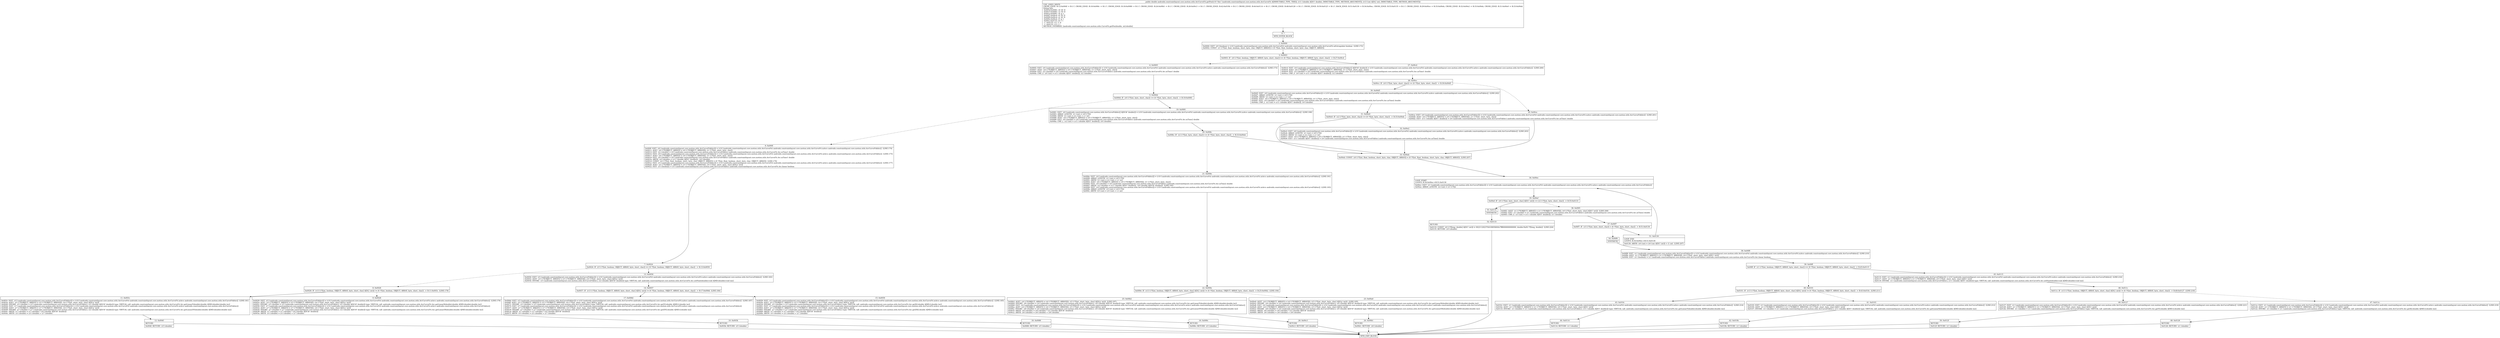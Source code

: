 digraph "CFG forandroidx.constraintlayout.core.motion.utils.ArcCurveFit.getPos(DI)D" {
Node_0 [shape=record,label="{0\:\ ?|MTH_ENTER_BLOCK\l}"];
Node_2 [shape=record,label="{2\:\ 0x0000|0x0000: IGET  (r0 I:boolean) = (r10 I:androidx.constraintlayout.core.motion.utils.ArcCurveFit) androidx.constraintlayout.core.motion.utils.ArcCurveFit.mExtrapolate boolean  (LINE:172)\l0x0002: CONST  (r1 I:??[int, float, boolean, short, byte, char, OBJECT, ARRAY]) = (0 ??[int, float, boolean, short, byte, char, OBJECT, ARRAY]) \l}"];
Node_3 [shape=record,label="{3\:\ 0x0003|0x0003: IF  (r0 I:??[int, boolean, OBJECT, ARRAY, byte, short, char]) == (0 ??[int, boolean, OBJECT, ARRAY, byte, short, char])  \-\> B:27:0x00c4 \l}"];
Node_4 [shape=record,label="{4\:\ 0x0005|0x0005: IGET  (r0 I:androidx.constraintlayout.core.motion.utils.ArcCurveFit$Arc[]) = (r10 I:androidx.constraintlayout.core.motion.utils.ArcCurveFit) androidx.constraintlayout.core.motion.utils.ArcCurveFit.mArcs androidx.constraintlayout.core.motion.utils.ArcCurveFit$Arc[]  (LINE:173)\l0x0007: AGET  (r0 I:??[OBJECT, ARRAY]) = (r0 I:??[OBJECT, ARRAY][]), (r1 I:??[int, short, byte, char]) \l0x0009: IGET  (r2 I:double) = (r0 I:androidx.constraintlayout.core.motion.utils.ArcCurveFit$Arc) androidx.constraintlayout.core.motion.utils.ArcCurveFit.Arc.mTime1 double \l0x000b: CMP_G  (r0 I:int) = (r11 I:double A[D('t' double)]), (r2 I:double) \l}"];
Node_5 [shape=record,label="{5\:\ 0x000d|0x000d: IF  (r0 I:??[int, byte, short, char]) \>= (0 ??[int, byte, short, char])  \-\> B:19:0x0081 \l}"];
Node_6 [shape=record,label="{6\:\ 0x000f|0x000f: IGET  (r0 I:androidx.constraintlayout.core.motion.utils.ArcCurveFit$Arc[]) = (r10 I:androidx.constraintlayout.core.motion.utils.ArcCurveFit) androidx.constraintlayout.core.motion.utils.ArcCurveFit.mArcs androidx.constraintlayout.core.motion.utils.ArcCurveFit$Arc[]  (LINE:174)\l0x0011: AGET  (r0 I:??[OBJECT, ARRAY]) = (r0 I:??[OBJECT, ARRAY][]), (r1 I:??[int, short, byte, char]) \l0x0013: IGET  (r2 I:double) = (r0 I:androidx.constraintlayout.core.motion.utils.ArcCurveFit$Arc) androidx.constraintlayout.core.motion.utils.ArcCurveFit.Arc.mTime1 double \l0x0015: IGET  (r0 I:androidx.constraintlayout.core.motion.utils.ArcCurveFit$Arc[]) = (r10 I:androidx.constraintlayout.core.motion.utils.ArcCurveFit) androidx.constraintlayout.core.motion.utils.ArcCurveFit.mArcs androidx.constraintlayout.core.motion.utils.ArcCurveFit$Arc[]  (LINE:175)\l0x0017: AGET  (r0 I:??[OBJECT, ARRAY]) = (r0 I:??[OBJECT, ARRAY][]), (r1 I:??[int, short, byte, char]) \l0x0019: IGET  (r0 I:double) = (r0 I:androidx.constraintlayout.core.motion.utils.ArcCurveFit$Arc) androidx.constraintlayout.core.motion.utils.ArcCurveFit.Arc.mTime1 double \l0x001b: ARITH  (r0 I:double) = (r11 I:double A[D('t' double)]) \- (r0 I:double) \l0x001d: CONST  (r4 I:??[int, float, boolean, short, byte, char, OBJECT, ARRAY]) = (0 ??[int, float, boolean, short, byte, char, OBJECT, ARRAY])  (LINE:176)\l0x001e: IGET  (r5 I:androidx.constraintlayout.core.motion.utils.ArcCurveFit$Arc[]) = (r10 I:androidx.constraintlayout.core.motion.utils.ArcCurveFit) androidx.constraintlayout.core.motion.utils.ArcCurveFit.mArcs androidx.constraintlayout.core.motion.utils.ArcCurveFit$Arc[]  (LINE:177)\l0x0020: AGET  (r5 I:??[OBJECT, ARRAY]) = (r5 I:??[OBJECT, ARRAY][]), (r4 I:??[int, short, byte, char] A[D('p' int)]) \l0x0022: IGET  (r5 I:boolean) = (r5 I:androidx.constraintlayout.core.motion.utils.ArcCurveFit$Arc) androidx.constraintlayout.core.motion.utils.ArcCurveFit.Arc.linear boolean \l}"];
Node_7 [shape=record,label="{7\:\ 0x0024|0x0024: IF  (r5 I:??[int, boolean, OBJECT, ARRAY, byte, short, char]) == (0 ??[int, boolean, OBJECT, ARRAY, byte, short, char])  \-\> B:13:0x0050 \l}"];
Node_8 [shape=record,label="{8\:\ 0x0026|0x0026: IF  (r13 I:??[int, boolean, OBJECT, ARRAY, byte, short, char] A[D('j' int)]) != (0 ??[int, boolean, OBJECT, ARRAY, byte, short, char])  \-\> B:11:0x003c  (LINE:178)\l}"];
Node_9 [shape=record,label="{9\:\ 0x0028|0x0028: IGET  (r5 I:androidx.constraintlayout.core.motion.utils.ArcCurveFit$Arc[]) = (r10 I:androidx.constraintlayout.core.motion.utils.ArcCurveFit) androidx.constraintlayout.core.motion.utils.ArcCurveFit.mArcs androidx.constraintlayout.core.motion.utils.ArcCurveFit$Arc[]  (LINE:179)\l0x002a: AGET  (r5 I:??[OBJECT, ARRAY]) = (r5 I:??[OBJECT, ARRAY][]), (r4 I:??[int, short, byte, char] A[D('p' int)]) \l0x002c: INVOKE  (r5 I:double) = (r5 I:androidx.constraintlayout.core.motion.utils.ArcCurveFit$Arc), (r2 I:double A[D('t0' double)]) type: VIRTUAL call: androidx.constraintlayout.core.motion.utils.ArcCurveFit.Arc.getLinearX(double):double A[MD:(double):double (m)]\l0x0030: IGET  (r7 I:androidx.constraintlayout.core.motion.utils.ArcCurveFit$Arc[]) = (r10 I:androidx.constraintlayout.core.motion.utils.ArcCurveFit) androidx.constraintlayout.core.motion.utils.ArcCurveFit.mArcs androidx.constraintlayout.core.motion.utils.ArcCurveFit$Arc[] \l0x0032: AGET  (r7 I:??[OBJECT, ARRAY]) = (r7 I:??[OBJECT, ARRAY][]), (r4 I:??[int, short, byte, char] A[D('p' int)]) \l0x0034: INVOKE  (r7 I:double) = (r7 I:androidx.constraintlayout.core.motion.utils.ArcCurveFit$Arc), (r2 I:double A[D('t0' double)]) type: VIRTUAL call: androidx.constraintlayout.core.motion.utils.ArcCurveFit.Arc.getLinearDX(double):double A[MD:(double):double (m)]\l0x0038: ARITH  (r7 I:double) = (r7 I:double) * (r0 I:double A[D('dt' double)]) \l0x003a: ARITH  (r5 I:double) = (r5 I:double) + (r7 I:double) \l}"];
Node_10 [shape=record,label="{10\:\ 0x003b|RETURN\l|0x003b: RETURN  (r5 I:double) \l}"];
Node_1 [shape=record,label="{1\:\ ?|MTH_EXIT_BLOCK\l}"];
Node_11 [shape=record,label="{11\:\ 0x003c|0x003c: IGET  (r5 I:androidx.constraintlayout.core.motion.utils.ArcCurveFit$Arc[]) = (r10 I:androidx.constraintlayout.core.motion.utils.ArcCurveFit) androidx.constraintlayout.core.motion.utils.ArcCurveFit.mArcs androidx.constraintlayout.core.motion.utils.ArcCurveFit$Arc[]  (LINE:181)\l0x003e: AGET  (r5 I:??[OBJECT, ARRAY]) = (r5 I:??[OBJECT, ARRAY][]), (r4 I:??[int, short, byte, char] A[D('p' int)]) \l0x0040: INVOKE  (r5 I:double) = (r5 I:androidx.constraintlayout.core.motion.utils.ArcCurveFit$Arc), (r2 I:double A[D('t0' double)]) type: VIRTUAL call: androidx.constraintlayout.core.motion.utils.ArcCurveFit.Arc.getLinearY(double):double A[MD:(double):double (m)]\l0x0044: IGET  (r7 I:androidx.constraintlayout.core.motion.utils.ArcCurveFit$Arc[]) = (r10 I:androidx.constraintlayout.core.motion.utils.ArcCurveFit) androidx.constraintlayout.core.motion.utils.ArcCurveFit.mArcs androidx.constraintlayout.core.motion.utils.ArcCurveFit$Arc[] \l0x0046: AGET  (r7 I:??[OBJECT, ARRAY]) = (r7 I:??[OBJECT, ARRAY][]), (r4 I:??[int, short, byte, char] A[D('p' int)]) \l0x0048: INVOKE  (r7 I:double) = (r7 I:androidx.constraintlayout.core.motion.utils.ArcCurveFit$Arc), (r2 I:double A[D('t0' double)]) type: VIRTUAL call: androidx.constraintlayout.core.motion.utils.ArcCurveFit.Arc.getLinearDY(double):double A[MD:(double):double (m)]\l0x004c: ARITH  (r7 I:double) = (r7 I:double) * (r0 I:double A[D('dt' double)]) \l0x004e: ARITH  (r5 I:double) = (r5 I:double) + (r7 I:double) \l}"];
Node_12 [shape=record,label="{12\:\ 0x004f|RETURN\l|0x004f: RETURN  (r5 I:double) \l}"];
Node_13 [shape=record,label="{13\:\ 0x0050|0x0050: IGET  (r5 I:androidx.constraintlayout.core.motion.utils.ArcCurveFit$Arc[]) = (r10 I:androidx.constraintlayout.core.motion.utils.ArcCurveFit) androidx.constraintlayout.core.motion.utils.ArcCurveFit.mArcs androidx.constraintlayout.core.motion.utils.ArcCurveFit$Arc[]  (LINE:183)\l0x0052: AGET  (r5 I:??[OBJECT, ARRAY]) = (r5 I:??[OBJECT, ARRAY][]), (r4 I:??[int, short, byte, char] A[D('p' int)]) \l0x0054: INVOKE  (r5 I:androidx.constraintlayout.core.motion.utils.ArcCurveFit$Arc), (r2 I:double A[D('t0' double)]) type: VIRTUAL call: androidx.constraintlayout.core.motion.utils.ArcCurveFit.Arc.setPoint(double):void A[MD:(double):void (m)]\l}"];
Node_14 [shape=record,label="{14\:\ 0x0057|0x0057: IF  (r13 I:??[int, boolean, OBJECT, ARRAY, byte, short, char] A[D('j' int)]) != (0 ??[int, boolean, OBJECT, ARRAY, byte, short, char])  \-\> B:17:0x006d  (LINE:184)\l}"];
Node_15 [shape=record,label="{15\:\ 0x0059|0x0059: IGET  (r5 I:androidx.constraintlayout.core.motion.utils.ArcCurveFit$Arc[]) = (r10 I:androidx.constraintlayout.core.motion.utils.ArcCurveFit) androidx.constraintlayout.core.motion.utils.ArcCurveFit.mArcs androidx.constraintlayout.core.motion.utils.ArcCurveFit$Arc[]  (LINE:185)\l0x005b: AGET  (r5 I:??[OBJECT, ARRAY]) = (r5 I:??[OBJECT, ARRAY][]), (r4 I:??[int, short, byte, char] A[D('p' int)]) \l0x005d: INVOKE  (r5 I:double) = (r5 I:androidx.constraintlayout.core.motion.utils.ArcCurveFit$Arc) type: VIRTUAL call: androidx.constraintlayout.core.motion.utils.ArcCurveFit.Arc.getX():double A[MD:():double (m)]\l0x0061: IGET  (r7 I:androidx.constraintlayout.core.motion.utils.ArcCurveFit$Arc[]) = (r10 I:androidx.constraintlayout.core.motion.utils.ArcCurveFit) androidx.constraintlayout.core.motion.utils.ArcCurveFit.mArcs androidx.constraintlayout.core.motion.utils.ArcCurveFit$Arc[] \l0x0063: AGET  (r7 I:??[OBJECT, ARRAY]) = (r7 I:??[OBJECT, ARRAY][]), (r4 I:??[int, short, byte, char] A[D('p' int)]) \l0x0065: INVOKE  (r7 I:double) = (r7 I:androidx.constraintlayout.core.motion.utils.ArcCurveFit$Arc) type: VIRTUAL call: androidx.constraintlayout.core.motion.utils.ArcCurveFit.Arc.getDX():double A[MD:():double (m)]\l0x0069: ARITH  (r7 I:double) = (r7 I:double) * (r0 I:double A[D('dt' double)]) \l0x006b: ARITH  (r5 I:double) = (r5 I:double) + (r7 I:double) \l}"];
Node_16 [shape=record,label="{16\:\ 0x006c|RETURN\l|0x006c: RETURN  (r5 I:double) \l}"];
Node_17 [shape=record,label="{17\:\ 0x006d|0x006d: IGET  (r5 I:androidx.constraintlayout.core.motion.utils.ArcCurveFit$Arc[]) = (r10 I:androidx.constraintlayout.core.motion.utils.ArcCurveFit) androidx.constraintlayout.core.motion.utils.ArcCurveFit.mArcs androidx.constraintlayout.core.motion.utils.ArcCurveFit$Arc[]  (LINE:187)\l0x006f: AGET  (r5 I:??[OBJECT, ARRAY]) = (r5 I:??[OBJECT, ARRAY][]), (r4 I:??[int, short, byte, char] A[D('p' int)]) \l0x0071: INVOKE  (r5 I:double) = (r5 I:androidx.constraintlayout.core.motion.utils.ArcCurveFit$Arc) type: VIRTUAL call: androidx.constraintlayout.core.motion.utils.ArcCurveFit.Arc.getY():double A[MD:():double (m)]\l0x0075: IGET  (r7 I:androidx.constraintlayout.core.motion.utils.ArcCurveFit$Arc[]) = (r10 I:androidx.constraintlayout.core.motion.utils.ArcCurveFit) androidx.constraintlayout.core.motion.utils.ArcCurveFit.mArcs androidx.constraintlayout.core.motion.utils.ArcCurveFit$Arc[] \l0x0077: AGET  (r7 I:??[OBJECT, ARRAY]) = (r7 I:??[OBJECT, ARRAY][]), (r4 I:??[int, short, byte, char] A[D('p' int)]) \l0x0079: INVOKE  (r7 I:double) = (r7 I:androidx.constraintlayout.core.motion.utils.ArcCurveFit$Arc) type: VIRTUAL call: androidx.constraintlayout.core.motion.utils.ArcCurveFit.Arc.getDY():double A[MD:():double (m)]\l0x007d: ARITH  (r7 I:double) = (r7 I:double) * (r0 I:double A[D('dt' double)]) \l0x007f: ARITH  (r5 I:double) = (r5 I:double) + (r7 I:double) \l}"];
Node_18 [shape=record,label="{18\:\ 0x0080|RETURN\l|0x0080: RETURN  (r5 I:double) \l}"];
Node_19 [shape=record,label="{19\:\ 0x0081|0x0081: IGET  (r0 I:androidx.constraintlayout.core.motion.utils.ArcCurveFit$Arc[] A[D('dt' double)]) = (r10 I:androidx.constraintlayout.core.motion.utils.ArcCurveFit) androidx.constraintlayout.core.motion.utils.ArcCurveFit.mArcs androidx.constraintlayout.core.motion.utils.ArcCurveFit$Arc[]  (LINE:190)\l0x0083: ARRAY_LENGTH  (r1 I:int) = (r0 I:??[]) \l0x0084: ARITH  (r1 I:int) = (r1 I:int) + (\-1 int) \l0x0086: AGET  (r0 I:??[OBJECT, ARRAY]) = (r0 I:??[OBJECT, ARRAY][]), (r1 I:??[int, short, byte, char]) \l0x0088: IGET  (r0 I:double) = (r0 I:androidx.constraintlayout.core.motion.utils.ArcCurveFit$Arc) androidx.constraintlayout.core.motion.utils.ArcCurveFit.Arc.mTime2 double \l0x008a: CMP_L  (r2 I:int) = (r11 I:double A[D('t' double)]), (r0 I:double) \l}"];
Node_20 [shape=record,label="{20\:\ 0x008c|0x008c: IF  (r2 I:??[int, byte, short, char]) \<= (0 ??[int, byte, short, char])  \-\> B:33:0x00eb \l}"];
Node_21 [shape=record,label="{21\:\ 0x008e|0x008e: IGET  (r0 I:androidx.constraintlayout.core.motion.utils.ArcCurveFit$Arc[]) = (r10 I:androidx.constraintlayout.core.motion.utils.ArcCurveFit) androidx.constraintlayout.core.motion.utils.ArcCurveFit.mArcs androidx.constraintlayout.core.motion.utils.ArcCurveFit$Arc[]  (LINE:191)\l0x0090: ARRAY_LENGTH  (r1 I:int) = (r0 I:??[]) \l0x0091: ARITH  (r1 I:int) = (r1 I:int) + (\-1 int) \l0x0093: AGET  (r0 I:??[OBJECT, ARRAY]) = (r0 I:??[OBJECT, ARRAY][]), (r1 I:??[int, short, byte, char]) \l0x0095: IGET  (r0 I:double) = (r0 I:androidx.constraintlayout.core.motion.utils.ArcCurveFit$Arc) androidx.constraintlayout.core.motion.utils.ArcCurveFit.Arc.mTime2 double \l0x0097: ARITH  (r2 I:double) = (r11 I:double A[D('t' double)]) \- (r0 I:double A[D('t0' double)])  (LINE:192)\l0x0099: IGET  (r4 I:androidx.constraintlayout.core.motion.utils.ArcCurveFit$Arc[]) = (r10 I:androidx.constraintlayout.core.motion.utils.ArcCurveFit) androidx.constraintlayout.core.motion.utils.ArcCurveFit.mArcs androidx.constraintlayout.core.motion.utils.ArcCurveFit$Arc[]  (LINE:193)\l0x009b: ARRAY_LENGTH  (r5 I:int) = (r4 I:??[]) \l0x009c: ARITH  (r5 I:int) = (r5 I:int) + (\-1 int) \l}"];
Node_22 [shape=record,label="{22\:\ 0x009e|0x009e: IF  (r13 I:??[int, boolean, OBJECT, ARRAY, byte, short, char] A[D('j' int)]) != (0 ??[int, boolean, OBJECT, ARRAY, byte, short, char])  \-\> B:25:0x00b2  (LINE:194)\l}"];
Node_23 [shape=record,label="{23\:\ 0x00a0|0x00a0: AGET  (r4 I:??[OBJECT, ARRAY]) = (r4 I:??[OBJECT, ARRAY][]), (r5 I:??[int, short, byte, char] A[D('p' int)])  (LINE:195)\l0x00a2: INVOKE  (r6 I:double) = (r4 I:androidx.constraintlayout.core.motion.utils.ArcCurveFit$Arc), (r0 I:double A[D('t0' double)]) type: VIRTUAL call: androidx.constraintlayout.core.motion.utils.ArcCurveFit.Arc.getLinearX(double):double A[MD:(double):double (m)]\l0x00a6: IGET  (r4 I:androidx.constraintlayout.core.motion.utils.ArcCurveFit$Arc[]) = (r10 I:androidx.constraintlayout.core.motion.utils.ArcCurveFit) androidx.constraintlayout.core.motion.utils.ArcCurveFit.mArcs androidx.constraintlayout.core.motion.utils.ArcCurveFit$Arc[] \l0x00a8: AGET  (r4 I:??[OBJECT, ARRAY]) = (r4 I:??[OBJECT, ARRAY][]), (r5 I:??[int, short, byte, char] A[D('p' int)]) \l0x00aa: INVOKE  (r8 I:double) = (r4 I:androidx.constraintlayout.core.motion.utils.ArcCurveFit$Arc), (r0 I:double A[D('t0' double)]) type: VIRTUAL call: androidx.constraintlayout.core.motion.utils.ArcCurveFit.Arc.getLinearDX(double):double A[MD:(double):double (m)]\l0x00ae: ARITH  (r8 I:double) = (r8 I:double) * (r2 I:double A[D('dt' double)]) \l0x00b0: ARITH  (r6 I:double) = (r6 I:double) + (r8 I:double) \l}"];
Node_24 [shape=record,label="{24\:\ 0x00b1|RETURN\l|0x00b1: RETURN  (r6 I:double) \l}"];
Node_25 [shape=record,label="{25\:\ 0x00b2|0x00b2: AGET  (r4 I:??[OBJECT, ARRAY]) = (r4 I:??[OBJECT, ARRAY][]), (r5 I:??[int, short, byte, char] A[D('p' int)])  (LINE:197)\l0x00b4: INVOKE  (r6 I:double) = (r4 I:androidx.constraintlayout.core.motion.utils.ArcCurveFit$Arc), (r0 I:double A[D('t0' double)]) type: VIRTUAL call: androidx.constraintlayout.core.motion.utils.ArcCurveFit.Arc.getLinearY(double):double A[MD:(double):double (m)]\l0x00b8: IGET  (r4 I:androidx.constraintlayout.core.motion.utils.ArcCurveFit$Arc[]) = (r10 I:androidx.constraintlayout.core.motion.utils.ArcCurveFit) androidx.constraintlayout.core.motion.utils.ArcCurveFit.mArcs androidx.constraintlayout.core.motion.utils.ArcCurveFit$Arc[] \l0x00ba: AGET  (r4 I:??[OBJECT, ARRAY]) = (r4 I:??[OBJECT, ARRAY][]), (r5 I:??[int, short, byte, char] A[D('p' int)]) \l0x00bc: INVOKE  (r8 I:double) = (r4 I:androidx.constraintlayout.core.motion.utils.ArcCurveFit$Arc), (r0 I:double A[D('t0' double)]) type: VIRTUAL call: androidx.constraintlayout.core.motion.utils.ArcCurveFit.Arc.getLinearDY(double):double A[MD:(double):double (m)]\l0x00c0: ARITH  (r8 I:double) = (r8 I:double) * (r2 I:double A[D('dt' double)]) \l0x00c2: ARITH  (r6 I:double) = (r6 I:double) + (r8 I:double) \l}"];
Node_26 [shape=record,label="{26\:\ 0x00c3|RETURN\l|0x00c3: RETURN  (r6 I:double) \l}"];
Node_33 [shape=record,label="{33\:\ 0x00eb|0x00eb: CONST  (r0 I:??[int, float, boolean, short, byte, char, OBJECT, ARRAY]) = (0 ??[int, float, boolean, short, byte, char, OBJECT, ARRAY])  (LINE:207)\l}"];
Node_34 [shape=record,label="{34\:\ 0x00ec|LOOP_START\lLOOP:0: B:34:0x00ec\-\>B:51:0x0130\l|0x00ec: IGET  (r1 I:androidx.constraintlayout.core.motion.utils.ArcCurveFit$Arc[]) = (r10 I:androidx.constraintlayout.core.motion.utils.ArcCurveFit) androidx.constraintlayout.core.motion.utils.ArcCurveFit.mArcs androidx.constraintlayout.core.motion.utils.ArcCurveFit$Arc[] \l0x00ee: ARRAY_LENGTH  (r2 I:int) = (r1 I:??[]) \l}"];
Node_35 [shape=record,label="{35\:\ 0x00ef|0x00ef: IF  (r0 I:??[int, byte, short, char] A[D('i' int)]) \>= (r2 I:??[int, byte, short, char])  \-\> B:55:0x0133 \l}"];
Node_36 [shape=record,label="{36\:\ 0x00f1|0x00f1: AGET  (r1 I:??[OBJECT, ARRAY]) = (r1 I:??[OBJECT, ARRAY][]), (r0 I:??[int, short, byte, char] A[D('i' int)])  (LINE:208)\l0x00f3: IGET  (r1 I:double) = (r1 I:androidx.constraintlayout.core.motion.utils.ArcCurveFit$Arc) androidx.constraintlayout.core.motion.utils.ArcCurveFit.Arc.mTime2 double \l0x00f5: CMP_G  (r3 I:int) = (r11 I:double A[D('t' double)]), (r1 I:double) \l}"];
Node_37 [shape=record,label="{37\:\ 0x00f7|0x00f7: IF  (r3 I:??[int, byte, short, char]) \> (0 ??[int, byte, short, char])  \-\> B:51:0x0130 \l}"];
Node_51 [shape=record,label="{51\:\ 0x0130|LOOP_END\lLOOP:0: B:34:0x00ec\-\>B:51:0x0130\l|0x0130: ARITH  (r0 I:int) = (r0 I:int A[D('i' int)]) + (1 int)  (LINE:207)\l}"];
Node_54 [shape=record,label="{54\:\ 0x00f9|SYNTHETIC\l}"];
Node_38 [shape=record,label="{38\:\ 0x00f9|0x00f9: IGET  (r1 I:androidx.constraintlayout.core.motion.utils.ArcCurveFit$Arc[]) = (r10 I:androidx.constraintlayout.core.motion.utils.ArcCurveFit) androidx.constraintlayout.core.motion.utils.ArcCurveFit.mArcs androidx.constraintlayout.core.motion.utils.ArcCurveFit$Arc[]  (LINE:210)\l0x00fb: AGET  (r1 I:??[OBJECT, ARRAY]) = (r1 I:??[OBJECT, ARRAY][]), (r0 I:??[int, short, byte, char] A[D('i' int)]) \l0x00fd: IGET  (r1 I:boolean) = (r1 I:androidx.constraintlayout.core.motion.utils.ArcCurveFit$Arc) androidx.constraintlayout.core.motion.utils.ArcCurveFit.Arc.linear boolean \l}"];
Node_39 [shape=record,label="{39\:\ 0x00ff|0x00ff: IF  (r1 I:??[int, boolean, OBJECT, ARRAY, byte, short, char]) == (0 ??[int, boolean, OBJECT, ARRAY, byte, short, char])  \-\> B:45:0x0115 \l}"];
Node_40 [shape=record,label="{40\:\ 0x0101|0x0101: IF  (r13 I:??[int, boolean, OBJECT, ARRAY, byte, short, char] A[D('j' int)]) != (0 ??[int, boolean, OBJECT, ARRAY, byte, short, char])  \-\> B:43:0x010c  (LINE:211)\l}"];
Node_41 [shape=record,label="{41\:\ 0x0103|0x0103: IGET  (r1 I:androidx.constraintlayout.core.motion.utils.ArcCurveFit$Arc[]) = (r10 I:androidx.constraintlayout.core.motion.utils.ArcCurveFit) androidx.constraintlayout.core.motion.utils.ArcCurveFit.mArcs androidx.constraintlayout.core.motion.utils.ArcCurveFit$Arc[]  (LINE:212)\l0x0105: AGET  (r1 I:??[OBJECT, ARRAY]) = (r1 I:??[OBJECT, ARRAY][]), (r0 I:??[int, short, byte, char] A[D('i' int)]) \l0x0107: INVOKE  (r1 I:double) = (r1 I:androidx.constraintlayout.core.motion.utils.ArcCurveFit$Arc), (r11 I:double A[D('t' double)]) type: VIRTUAL call: androidx.constraintlayout.core.motion.utils.ArcCurveFit.Arc.getLinearX(double):double A[MD:(double):double (m)]\l}"];
Node_42 [shape=record,label="{42\:\ 0x010b|RETURN\l|0x010b: RETURN  (r1 I:double) \l}"];
Node_43 [shape=record,label="{43\:\ 0x010c|0x010c: IGET  (r1 I:androidx.constraintlayout.core.motion.utils.ArcCurveFit$Arc[]) = (r10 I:androidx.constraintlayout.core.motion.utils.ArcCurveFit) androidx.constraintlayout.core.motion.utils.ArcCurveFit.mArcs androidx.constraintlayout.core.motion.utils.ArcCurveFit$Arc[]  (LINE:214)\l0x010e: AGET  (r1 I:??[OBJECT, ARRAY]) = (r1 I:??[OBJECT, ARRAY][]), (r0 I:??[int, short, byte, char] A[D('i' int)]) \l0x0110: INVOKE  (r1 I:double) = (r1 I:androidx.constraintlayout.core.motion.utils.ArcCurveFit$Arc), (r11 I:double A[D('t' double)]) type: VIRTUAL call: androidx.constraintlayout.core.motion.utils.ArcCurveFit.Arc.getLinearY(double):double A[MD:(double):double (m)]\l}"];
Node_44 [shape=record,label="{44\:\ 0x0114|RETURN\l|0x0114: RETURN  (r1 I:double) \l}"];
Node_45 [shape=record,label="{45\:\ 0x0115|0x0115: IGET  (r1 I:androidx.constraintlayout.core.motion.utils.ArcCurveFit$Arc[]) = (r10 I:androidx.constraintlayout.core.motion.utils.ArcCurveFit) androidx.constraintlayout.core.motion.utils.ArcCurveFit.mArcs androidx.constraintlayout.core.motion.utils.ArcCurveFit$Arc[]  (LINE:216)\l0x0117: AGET  (r1 I:??[OBJECT, ARRAY]) = (r1 I:??[OBJECT, ARRAY][]), (r0 I:??[int, short, byte, char] A[D('i' int)]) \l0x0119: INVOKE  (r1 I:androidx.constraintlayout.core.motion.utils.ArcCurveFit$Arc), (r11 I:double A[D('t' double)]) type: VIRTUAL call: androidx.constraintlayout.core.motion.utils.ArcCurveFit.Arc.setPoint(double):void A[MD:(double):void (m)]\l}"];
Node_46 [shape=record,label="{46\:\ 0x011c|0x011c: IF  (r13 I:??[int, boolean, OBJECT, ARRAY, byte, short, char] A[D('j' int)]) != (0 ??[int, boolean, OBJECT, ARRAY, byte, short, char])  \-\> B:49:0x0127  (LINE:218)\l}"];
Node_47 [shape=record,label="{47\:\ 0x011e|0x011e: IGET  (r1 I:androidx.constraintlayout.core.motion.utils.ArcCurveFit$Arc[]) = (r10 I:androidx.constraintlayout.core.motion.utils.ArcCurveFit) androidx.constraintlayout.core.motion.utils.ArcCurveFit.mArcs androidx.constraintlayout.core.motion.utils.ArcCurveFit$Arc[]  (LINE:219)\l0x0120: AGET  (r1 I:??[OBJECT, ARRAY]) = (r1 I:??[OBJECT, ARRAY][]), (r0 I:??[int, short, byte, char] A[D('i' int)]) \l0x0122: INVOKE  (r1 I:double) = (r1 I:androidx.constraintlayout.core.motion.utils.ArcCurveFit$Arc) type: VIRTUAL call: androidx.constraintlayout.core.motion.utils.ArcCurveFit.Arc.getX():double A[MD:():double (m)]\l}"];
Node_48 [shape=record,label="{48\:\ 0x0126|RETURN\l|0x0126: RETURN  (r1 I:double) \l}"];
Node_49 [shape=record,label="{49\:\ 0x0127|0x0127: IGET  (r1 I:androidx.constraintlayout.core.motion.utils.ArcCurveFit$Arc[]) = (r10 I:androidx.constraintlayout.core.motion.utils.ArcCurveFit) androidx.constraintlayout.core.motion.utils.ArcCurveFit.mArcs androidx.constraintlayout.core.motion.utils.ArcCurveFit$Arc[]  (LINE:221)\l0x0129: AGET  (r1 I:??[OBJECT, ARRAY]) = (r1 I:??[OBJECT, ARRAY][]), (r0 I:??[int, short, byte, char] A[D('i' int)]) \l0x012b: INVOKE  (r1 I:double) = (r1 I:androidx.constraintlayout.core.motion.utils.ArcCurveFit$Arc) type: VIRTUAL call: androidx.constraintlayout.core.motion.utils.ArcCurveFit.Arc.getY():double A[MD:():double (m)]\l}"];
Node_50 [shape=record,label="{50\:\ 0x012f|RETURN\l|0x012f: RETURN  (r1 I:double) \l}"];
Node_55 [shape=record,label="{55\:\ 0x0133|SYNTHETIC\l}"];
Node_52 [shape=record,label="{52\:\ 0x0133|RETURN\l|0x0133: CONST  (r0 I:??[long, double] A[D('i' int)]) = (9221120237041090560(0x7ff8000000000000, double:NaN) ??[long, double])  (LINE:224)\l0x0135: RETURN  (r0 I:double) \l}"];
Node_27 [shape=record,label="{27\:\ 0x00c4|0x00c4: IGET  (r0 I:androidx.constraintlayout.core.motion.utils.ArcCurveFit$Arc[] A[D('t0' double)]) = (r10 I:androidx.constraintlayout.core.motion.utils.ArcCurveFit) androidx.constraintlayout.core.motion.utils.ArcCurveFit.mArcs androidx.constraintlayout.core.motion.utils.ArcCurveFit$Arc[]  (LINE:200)\l0x00c6: AGET  (r0 I:??[OBJECT, ARRAY]) = (r0 I:??[OBJECT, ARRAY][]), (r1 I:??[int, short, byte, char]) \l0x00c8: IGET  (r2 I:double) = (r0 I:androidx.constraintlayout.core.motion.utils.ArcCurveFit$Arc) androidx.constraintlayout.core.motion.utils.ArcCurveFit.Arc.mTime1 double \l0x00ca: CMP_G  (r0 I:int) = (r11 I:double A[D('t' double)]), (r2 I:double) \l}"];
Node_28 [shape=record,label="{28\:\ 0x00cc|0x00cc: IF  (r0 I:??[int, byte, short, char]) \>= (0 ??[int, byte, short, char])  \-\> B:30:0x00d5 \l}"];
Node_29 [shape=record,label="{29\:\ 0x00ce|0x00ce: IGET  (r0 I:androidx.constraintlayout.core.motion.utils.ArcCurveFit$Arc[]) = (r10 I:androidx.constraintlayout.core.motion.utils.ArcCurveFit) androidx.constraintlayout.core.motion.utils.ArcCurveFit.mArcs androidx.constraintlayout.core.motion.utils.ArcCurveFit$Arc[]  (LINE:201)\l0x00d0: AGET  (r0 I:??[OBJECT, ARRAY]) = (r0 I:??[OBJECT, ARRAY][]), (r1 I:??[int, short, byte, char]) \l0x00d2: IGET  (r11 I:double A[D('t' double)]) = (r0 I:androidx.constraintlayout.core.motion.utils.ArcCurveFit$Arc) androidx.constraintlayout.core.motion.utils.ArcCurveFit.Arc.mTime1 double \l}"];
Node_30 [shape=record,label="{30\:\ 0x00d5|0x00d5: IGET  (r0 I:androidx.constraintlayout.core.motion.utils.ArcCurveFit$Arc[]) = (r10 I:androidx.constraintlayout.core.motion.utils.ArcCurveFit) androidx.constraintlayout.core.motion.utils.ArcCurveFit.mArcs androidx.constraintlayout.core.motion.utils.ArcCurveFit$Arc[]  (LINE:202)\l0x00d7: ARRAY_LENGTH  (r1 I:int) = (r0 I:??[]) \l0x00d8: ARITH  (r1 I:int) = (r1 I:int) + (\-1 int) \l0x00da: AGET  (r0 I:??[OBJECT, ARRAY]) = (r0 I:??[OBJECT, ARRAY][]), (r1 I:??[int, short, byte, char]) \l0x00dc: IGET  (r0 I:double) = (r0 I:androidx.constraintlayout.core.motion.utils.ArcCurveFit$Arc) androidx.constraintlayout.core.motion.utils.ArcCurveFit.Arc.mTime2 double \l0x00de: CMP_L  (r2 I:int) = (r11 I:double A[D('t' double)]), (r0 I:double) \l}"];
Node_31 [shape=record,label="{31\:\ 0x00e0|0x00e0: IF  (r2 I:??[int, byte, short, char]) \<= (0 ??[int, byte, short, char])  \-\> B:33:0x00eb \l}"];
Node_32 [shape=record,label="{32\:\ 0x00e2|0x00e2: IGET  (r0 I:androidx.constraintlayout.core.motion.utils.ArcCurveFit$Arc[]) = (r10 I:androidx.constraintlayout.core.motion.utils.ArcCurveFit) androidx.constraintlayout.core.motion.utils.ArcCurveFit.mArcs androidx.constraintlayout.core.motion.utils.ArcCurveFit$Arc[]  (LINE:203)\l0x00e4: ARRAY_LENGTH  (r1 I:int) = (r0 I:??[]) \l0x00e5: ARITH  (r1 I:int) = (r1 I:int) + (\-1 int) \l0x00e7: AGET  (r0 I:??[OBJECT, ARRAY]) = (r0 I:??[OBJECT, ARRAY][]), (r1 I:??[int, short, byte, char]) \l0x00e9: IGET  (r11 I:double A[D('t' double)]) = (r0 I:androidx.constraintlayout.core.motion.utils.ArcCurveFit$Arc) androidx.constraintlayout.core.motion.utils.ArcCurveFit.Arc.mTime2 double \l}"];
MethodNode[shape=record,label="{public double androidx.constraintlayout.core.motion.utils.ArcCurveFit.getPos((r10 'this' I:androidx.constraintlayout.core.motion.utils.ArcCurveFit A[IMMUTABLE_TYPE, THIS]), (r11 I:double A[D('t' double), IMMUTABLE_TYPE, METHOD_ARGUMENT]), (r13 I:int A[D('j' int), IMMUTABLE_TYPE, METHOD_ARGUMENT]))  | USE_LINES_HINTS\lCROSS_EDGE: B:12:0x004f \-\> B:1:?, CROSS_EDGE: B:16:0x006c \-\> B:1:?, CROSS_EDGE: B:18:0x0080 \-\> B:1:?, CROSS_EDGE: B:24:0x00b1 \-\> B:1:?, CROSS_EDGE: B:26:0x00c3 \-\> B:1:?, CROSS_EDGE: B:42:0x010b \-\> B:1:?, CROSS_EDGE: B:44:0x0114 \-\> B:1:?, CROSS_EDGE: B:48:0x0126 \-\> B:1:?, CROSS_EDGE: B:50:0x012f \-\> B:1:?, BACK_EDGE: B:51:0x0130 \-\> B:34:0x00ec, CROSS_EDGE: B:53:0x0135 \-\> B:1:?, CROSS_EDGE: B:29:0x00ce \-\> B:33:0x00eb, CROSS_EDGE: B:32:0x00e2 \-\> B:33:0x00eb, CROSS_EDGE: B:31:0x00e0 \-\> B:33:0x00eb\lDebug Info:\l  0x001d\-0x0081: r0 'dt' D\l  0x0015\-0x0081: r2 't0' D\l  0x001e\-0x0081: r4 'p' I\l  0x0097\-0x00c4: r0 't0' D\l  0x0099\-0x00c4: r2 'dt' D\l  0x009e\-0x00c4: r5 'p' I\l  0x00ec\-0x0133: r0 'i' I\l  \-1 \-0x0135: r11 't' D\l  \-1 \-0x0135: r13 'j' I\lMETHOD_OVERRIDE: [androidx.constraintlayout.core.motion.utils.CurveFit.getPos(double, int):double]\l}"];
MethodNode -> Node_0;Node_0 -> Node_2;
Node_2 -> Node_3;
Node_3 -> Node_4[style=dashed];
Node_3 -> Node_27;
Node_4 -> Node_5;
Node_5 -> Node_6[style=dashed];
Node_5 -> Node_19;
Node_6 -> Node_7;
Node_7 -> Node_8[style=dashed];
Node_7 -> Node_13;
Node_8 -> Node_9[style=dashed];
Node_8 -> Node_11;
Node_9 -> Node_10;
Node_10 -> Node_1;
Node_11 -> Node_12;
Node_12 -> Node_1;
Node_13 -> Node_14;
Node_14 -> Node_15[style=dashed];
Node_14 -> Node_17;
Node_15 -> Node_16;
Node_16 -> Node_1;
Node_17 -> Node_18;
Node_18 -> Node_1;
Node_19 -> Node_20;
Node_20 -> Node_21[style=dashed];
Node_20 -> Node_33;
Node_21 -> Node_22;
Node_22 -> Node_23[style=dashed];
Node_22 -> Node_25;
Node_23 -> Node_24;
Node_24 -> Node_1;
Node_25 -> Node_26;
Node_26 -> Node_1;
Node_33 -> Node_34;
Node_34 -> Node_35;
Node_35 -> Node_36[style=dashed];
Node_35 -> Node_55;
Node_36 -> Node_37;
Node_37 -> Node_51;
Node_37 -> Node_54[style=dashed];
Node_51 -> Node_34;
Node_54 -> Node_38;
Node_38 -> Node_39;
Node_39 -> Node_40[style=dashed];
Node_39 -> Node_45;
Node_40 -> Node_41[style=dashed];
Node_40 -> Node_43;
Node_41 -> Node_42;
Node_42 -> Node_1;
Node_43 -> Node_44;
Node_44 -> Node_1;
Node_45 -> Node_46;
Node_46 -> Node_47[style=dashed];
Node_46 -> Node_49;
Node_47 -> Node_48;
Node_48 -> Node_1;
Node_49 -> Node_50;
Node_50 -> Node_1;
Node_55 -> Node_52;
Node_52 -> Node_1;
Node_27 -> Node_28;
Node_28 -> Node_29[style=dashed];
Node_28 -> Node_30;
Node_29 -> Node_33;
Node_30 -> Node_31;
Node_31 -> Node_32[style=dashed];
Node_31 -> Node_33;
Node_32 -> Node_33;
}

